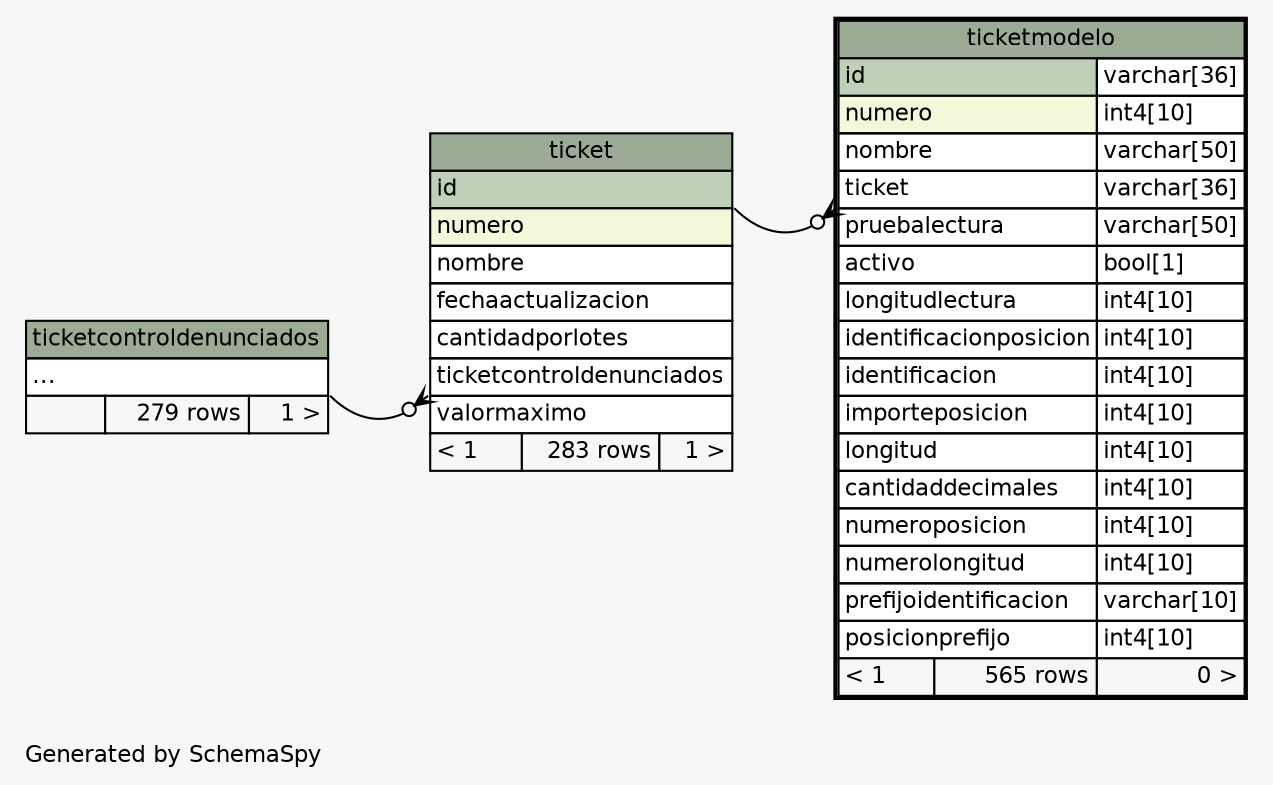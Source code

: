 // dot 2.2.1 on Windows 10 10.0
// SchemaSpy rev 590
digraph "twoDegreesRelationshipsDiagram" {
  graph [
    rankdir="RL"
    bgcolor="#f7f7f7"
    label="\nGenerated by SchemaSpy"
    labeljust="l"
    nodesep="0.18"
    ranksep="0.46"
    fontname="Helvetica"
    fontsize="11"
  ];
  node [
    fontname="Helvetica"
    fontsize="11"
    shape="plaintext"
  ];
  edge [
    arrowsize="0.8"
  ];
  "ticket":"ticketcontroldenunciados":sw -> "ticketcontroldenunciados":"elipses":se [arrowhead=none dir=back arrowtail=crowodot];
  "ticketmodelo":"ticket":sw -> "ticket":"id":se [arrowhead=none dir=back arrowtail=crowodot];
  "ticket" [
    label=<
    <TABLE BORDER="0" CELLBORDER="1" CELLSPACING="0" BGCOLOR="#ffffff">
      <TR><TD COLSPAN="3" BGCOLOR="#9bab96" ALIGN="CENTER">ticket</TD></TR>
      <TR><TD PORT="id" COLSPAN="3" BGCOLOR="#bed1b8" ALIGN="LEFT">id</TD></TR>
      <TR><TD PORT="numero" COLSPAN="3" BGCOLOR="#f4f7da" ALIGN="LEFT">numero</TD></TR>
      <TR><TD PORT="nombre" COLSPAN="3" ALIGN="LEFT">nombre</TD></TR>
      <TR><TD PORT="fechaactualizacion" COLSPAN="3" ALIGN="LEFT">fechaactualizacion</TD></TR>
      <TR><TD PORT="cantidadporlotes" COLSPAN="3" ALIGN="LEFT">cantidadporlotes</TD></TR>
      <TR><TD PORT="ticketcontroldenunciados" COLSPAN="3" ALIGN="LEFT">ticketcontroldenunciados</TD></TR>
      <TR><TD PORT="valormaximo" COLSPAN="3" ALIGN="LEFT">valormaximo</TD></TR>
      <TR><TD ALIGN="LEFT" BGCOLOR="#f7f7f7">&lt; 1</TD><TD ALIGN="RIGHT" BGCOLOR="#f7f7f7">283 rows</TD><TD ALIGN="RIGHT" BGCOLOR="#f7f7f7">1 &gt;</TD></TR>
    </TABLE>>
    URL="ticket.html"
    tooltip="ticket"
  ];
  "ticketcontroldenunciados" [
    label=<
    <TABLE BORDER="0" CELLBORDER="1" CELLSPACING="0" BGCOLOR="#ffffff">
      <TR><TD COLSPAN="3" BGCOLOR="#9bab96" ALIGN="CENTER">ticketcontroldenunciados</TD></TR>
      <TR><TD PORT="elipses" COLSPAN="3" ALIGN="LEFT">...</TD></TR>
      <TR><TD ALIGN="LEFT" BGCOLOR="#f7f7f7">  </TD><TD ALIGN="RIGHT" BGCOLOR="#f7f7f7">279 rows</TD><TD ALIGN="RIGHT" BGCOLOR="#f7f7f7">1 &gt;</TD></TR>
    </TABLE>>
    URL="ticketcontroldenunciados.html"
    tooltip="ticketcontroldenunciados"
  ];
  "ticketmodelo" [
    label=<
    <TABLE BORDER="2" CELLBORDER="1" CELLSPACING="0" BGCOLOR="#ffffff">
      <TR><TD COLSPAN="3" BGCOLOR="#9bab96" ALIGN="CENTER">ticketmodelo</TD></TR>
      <TR><TD PORT="id" COLSPAN="2" BGCOLOR="#bed1b8" ALIGN="LEFT">id</TD><TD PORT="id.type" ALIGN="LEFT">varchar[36]</TD></TR>
      <TR><TD PORT="numero" COLSPAN="2" BGCOLOR="#f4f7da" ALIGN="LEFT">numero</TD><TD PORT="numero.type" ALIGN="LEFT">int4[10]</TD></TR>
      <TR><TD PORT="nombre" COLSPAN="2" ALIGN="LEFT">nombre</TD><TD PORT="nombre.type" ALIGN="LEFT">varchar[50]</TD></TR>
      <TR><TD PORT="ticket" COLSPAN="2" ALIGN="LEFT">ticket</TD><TD PORT="ticket.type" ALIGN="LEFT">varchar[36]</TD></TR>
      <TR><TD PORT="pruebalectura" COLSPAN="2" ALIGN="LEFT">pruebalectura</TD><TD PORT="pruebalectura.type" ALIGN="LEFT">varchar[50]</TD></TR>
      <TR><TD PORT="activo" COLSPAN="2" ALIGN="LEFT">activo</TD><TD PORT="activo.type" ALIGN="LEFT">bool[1]</TD></TR>
      <TR><TD PORT="longitudlectura" COLSPAN="2" ALIGN="LEFT">longitudlectura</TD><TD PORT="longitudlectura.type" ALIGN="LEFT">int4[10]</TD></TR>
      <TR><TD PORT="identificacionposicion" COLSPAN="2" ALIGN="LEFT">identificacionposicion</TD><TD PORT="identificacionposicion.type" ALIGN="LEFT">int4[10]</TD></TR>
      <TR><TD PORT="identificacion" COLSPAN="2" ALIGN="LEFT">identificacion</TD><TD PORT="identificacion.type" ALIGN="LEFT">int4[10]</TD></TR>
      <TR><TD PORT="importeposicion" COLSPAN="2" ALIGN="LEFT">importeposicion</TD><TD PORT="importeposicion.type" ALIGN="LEFT">int4[10]</TD></TR>
      <TR><TD PORT="longitud" COLSPAN="2" ALIGN="LEFT">longitud</TD><TD PORT="longitud.type" ALIGN="LEFT">int4[10]</TD></TR>
      <TR><TD PORT="cantidaddecimales" COLSPAN="2" ALIGN="LEFT">cantidaddecimales</TD><TD PORT="cantidaddecimales.type" ALIGN="LEFT">int4[10]</TD></TR>
      <TR><TD PORT="numeroposicion" COLSPAN="2" ALIGN="LEFT">numeroposicion</TD><TD PORT="numeroposicion.type" ALIGN="LEFT">int4[10]</TD></TR>
      <TR><TD PORT="numerolongitud" COLSPAN="2" ALIGN="LEFT">numerolongitud</TD><TD PORT="numerolongitud.type" ALIGN="LEFT">int4[10]</TD></TR>
      <TR><TD PORT="prefijoidentificacion" COLSPAN="2" ALIGN="LEFT">prefijoidentificacion</TD><TD PORT="prefijoidentificacion.type" ALIGN="LEFT">varchar[10]</TD></TR>
      <TR><TD PORT="posicionprefijo" COLSPAN="2" ALIGN="LEFT">posicionprefijo</TD><TD PORT="posicionprefijo.type" ALIGN="LEFT">int4[10]</TD></TR>
      <TR><TD ALIGN="LEFT" BGCOLOR="#f7f7f7">&lt; 1</TD><TD ALIGN="RIGHT" BGCOLOR="#f7f7f7">565 rows</TD><TD ALIGN="RIGHT" BGCOLOR="#f7f7f7">0 &gt;</TD></TR>
    </TABLE>>
    URL="ticketmodelo.html"
    tooltip="ticketmodelo"
  ];
}
